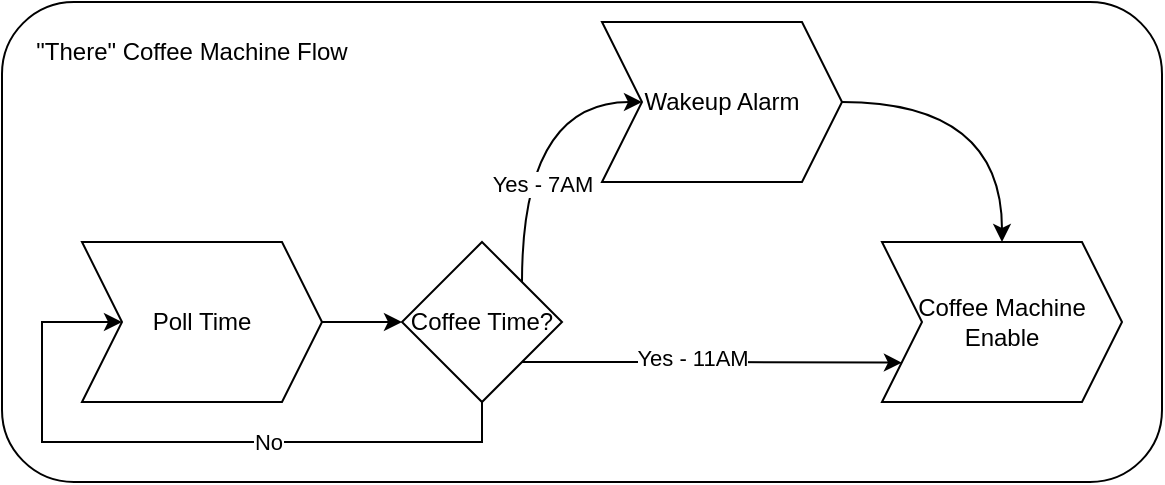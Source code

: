<mxfile version="28.0.4">
  <diagram name="Page-1" id="JTPSuM5d48X0pgVmyWWO">
    <mxGraphModel dx="702" dy="417" grid="1" gridSize="10" guides="1" tooltips="1" connect="1" arrows="1" fold="1" page="1" pageScale="1" pageWidth="583" pageHeight="413" math="0" shadow="0">
      <root>
        <mxCell id="0" />
        <mxCell id="1" parent="0" />
        <mxCell id="eJ7qDa3MOtqZ219rTDIy-3" value="" style="edgeStyle=orthogonalEdgeStyle;rounded=0;orthogonalLoop=1;jettySize=auto;html=1;" parent="1" source="eJ7qDa3MOtqZ219rTDIy-1" target="eJ7qDa3MOtqZ219rTDIy-2" edge="1">
          <mxGeometry relative="1" as="geometry" />
        </mxCell>
        <mxCell id="eJ7qDa3MOtqZ219rTDIy-1" value="Poll Time" style="shape=step;perimeter=stepPerimeter;whiteSpace=wrap;html=1;fixedSize=1;" parent="1" vertex="1">
          <mxGeometry x="40" y="140" width="120" height="80" as="geometry" />
        </mxCell>
        <mxCell id="eJ7qDa3MOtqZ219rTDIy-4" style="edgeStyle=orthogonalEdgeStyle;rounded=0;orthogonalLoop=1;jettySize=auto;html=1;entryX=0;entryY=0.5;entryDx=0;entryDy=0;" parent="1" source="eJ7qDa3MOtqZ219rTDIy-2" target="eJ7qDa3MOtqZ219rTDIy-1" edge="1">
          <mxGeometry relative="1" as="geometry">
            <Array as="points">
              <mxPoint x="240" y="240" />
              <mxPoint x="20" y="240" />
              <mxPoint x="20" y="180" />
            </Array>
          </mxGeometry>
        </mxCell>
        <mxCell id="eJ7qDa3MOtqZ219rTDIy-5" value="No" style="edgeLabel;html=1;align=center;verticalAlign=middle;resizable=0;points=[];" parent="eJ7qDa3MOtqZ219rTDIy-4" vertex="1" connectable="0">
          <mxGeometry x="-0.254" relative="1" as="geometry">
            <mxPoint as="offset" />
          </mxGeometry>
        </mxCell>
        <mxCell id="eJ7qDa3MOtqZ219rTDIy-2" value="Coffee Time?" style="rhombus;whiteSpace=wrap;html=1;" parent="1" vertex="1">
          <mxGeometry x="200" y="140" width="80" height="80" as="geometry" />
        </mxCell>
        <mxCell id="eJ7qDa3MOtqZ219rTDIy-6" value="Coffee Machine Enable" style="shape=step;perimeter=stepPerimeter;whiteSpace=wrap;html=1;fixedSize=1;" parent="1" vertex="1">
          <mxGeometry x="440" y="140" width="120" height="80" as="geometry" />
        </mxCell>
        <mxCell id="eJ7qDa3MOtqZ219rTDIy-9" style="edgeStyle=orthogonalEdgeStyle;rounded=0;orthogonalLoop=1;jettySize=auto;html=1;exitX=1;exitY=0;exitDx=0;exitDy=0;entryX=0;entryY=0.5;entryDx=0;entryDy=0;curved=1;" parent="1" source="eJ7qDa3MOtqZ219rTDIy-2" target="QDaHXukpP0iw9TdUdlRL-1" edge="1">
          <mxGeometry relative="1" as="geometry">
            <Array as="points">
              <mxPoint x="260" y="70" />
            </Array>
          </mxGeometry>
        </mxCell>
        <mxCell id="eJ7qDa3MOtqZ219rTDIy-12" value="Yes - 7AM" style="edgeLabel;html=1;align=center;verticalAlign=middle;resizable=0;points=[];" parent="eJ7qDa3MOtqZ219rTDIy-9" vertex="1" connectable="0">
          <mxGeometry x="-0.017" y="1" relative="1" as="geometry">
            <mxPoint x="11" y="24" as="offset" />
          </mxGeometry>
        </mxCell>
        <mxCell id="eJ7qDa3MOtqZ219rTDIy-10" style="edgeStyle=orthogonalEdgeStyle;rounded=0;orthogonalLoop=1;jettySize=auto;html=1;exitX=1;exitY=1;exitDx=0;exitDy=0;entryX=0.083;entryY=0.754;entryDx=0;entryDy=0;entryPerimeter=0;" parent="1" source="eJ7qDa3MOtqZ219rTDIy-2" target="eJ7qDa3MOtqZ219rTDIy-6" edge="1">
          <mxGeometry relative="1" as="geometry" />
        </mxCell>
        <mxCell id="eJ7qDa3MOtqZ219rTDIy-11" value="Yes - 11AM" style="edgeLabel;html=1;align=center;verticalAlign=middle;resizable=0;points=[];" parent="eJ7qDa3MOtqZ219rTDIy-10" vertex="1" connectable="0">
          <mxGeometry x="-0.113" y="2" relative="1" as="geometry">
            <mxPoint as="offset" />
          </mxGeometry>
        </mxCell>
        <mxCell id="eJ7qDa3MOtqZ219rTDIy-13" value="" style="rounded=1;whiteSpace=wrap;html=1;fillColor=none;" parent="1" vertex="1">
          <mxGeometry y="20" width="580" height="240" as="geometry" />
        </mxCell>
        <mxCell id="eJ7qDa3MOtqZ219rTDIy-14" value="&quot;There&quot; Coffee Machine Flow" style="text;html=1;align=center;verticalAlign=middle;whiteSpace=wrap;rounded=0;" parent="1" vertex="1">
          <mxGeometry y="30" width="190" height="30" as="geometry" />
        </mxCell>
        <mxCell id="QDaHXukpP0iw9TdUdlRL-2" style="edgeStyle=orthogonalEdgeStyle;rounded=0;orthogonalLoop=1;jettySize=auto;html=1;entryX=0.5;entryY=0;entryDx=0;entryDy=0;curved=1;" edge="1" parent="1" source="QDaHXukpP0iw9TdUdlRL-1" target="eJ7qDa3MOtqZ219rTDIy-6">
          <mxGeometry relative="1" as="geometry" />
        </mxCell>
        <mxCell id="QDaHXukpP0iw9TdUdlRL-1" value="Wakeup Alarm" style="shape=step;perimeter=stepPerimeter;whiteSpace=wrap;html=1;fixedSize=1;" vertex="1" parent="1">
          <mxGeometry x="300" y="30" width="120" height="80" as="geometry" />
        </mxCell>
      </root>
    </mxGraphModel>
  </diagram>
</mxfile>
